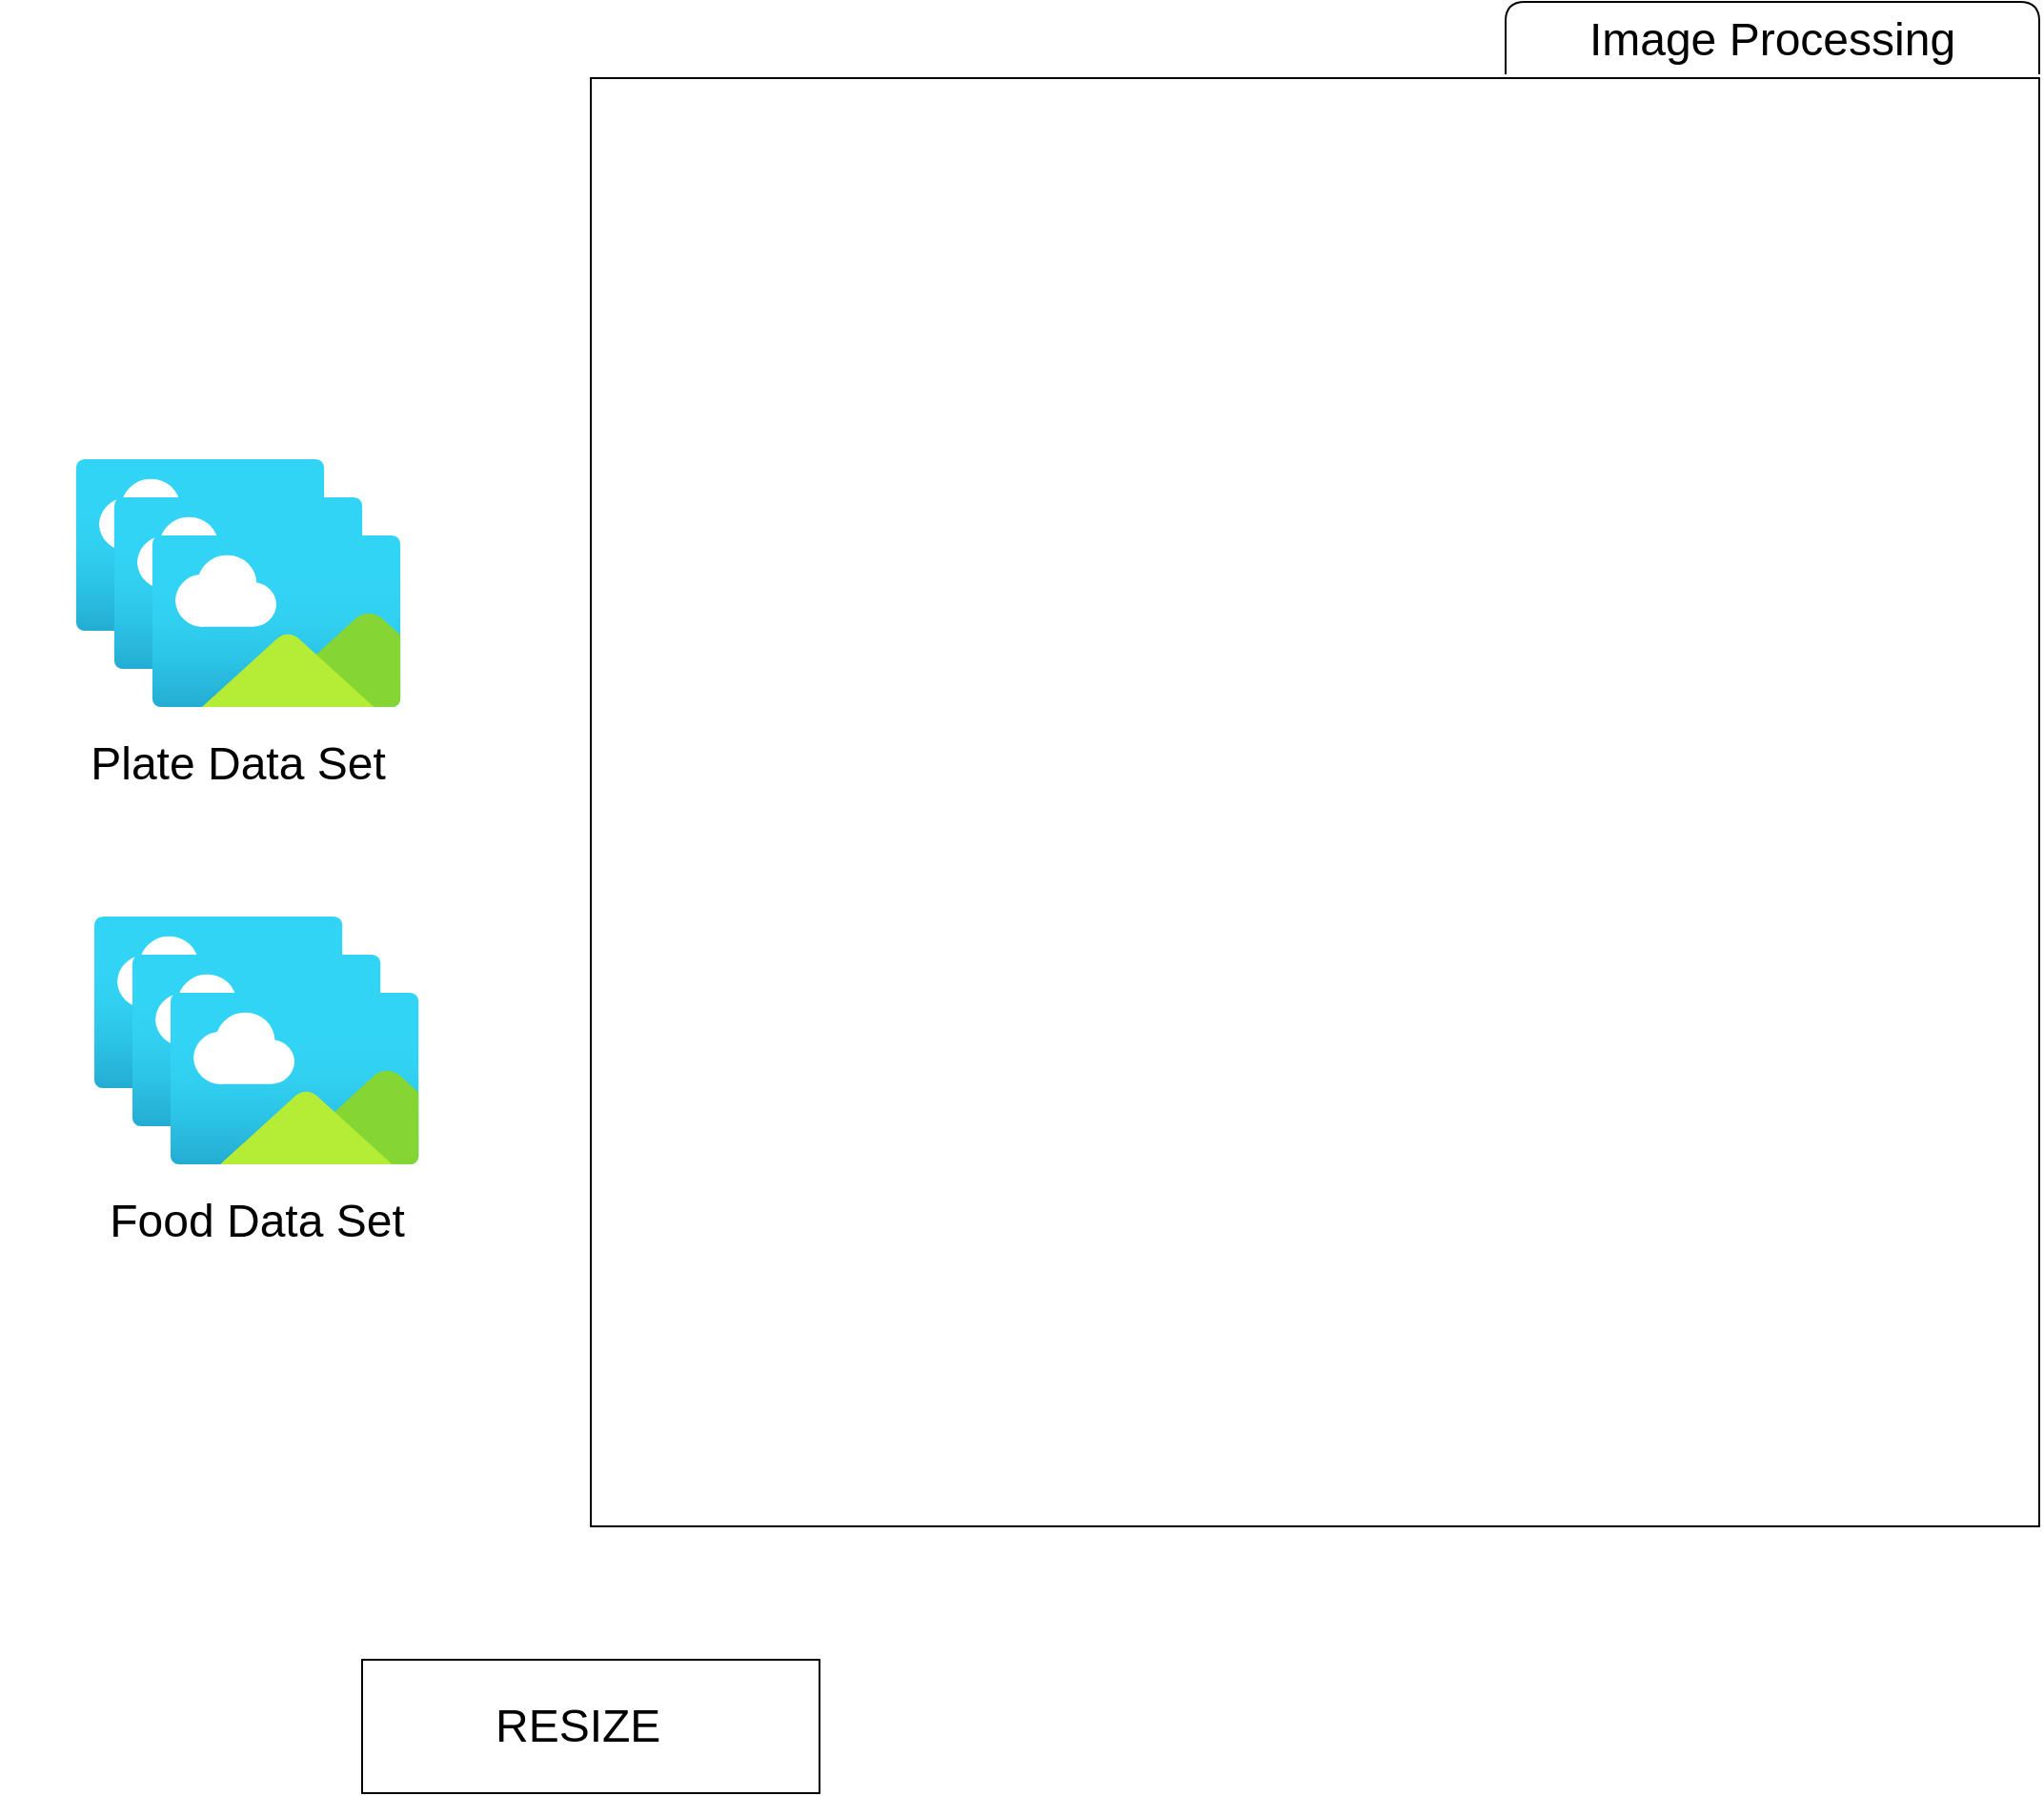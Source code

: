 <mxfile version="13.10.6" type="github">
  <diagram name="Page-1" id="12e1b939-464a-85fe-373e-61e167be1490">
    <mxGraphModel dx="1577" dy="1103" grid="1" gridSize="10" guides="1" tooltips="1" connect="1" arrows="1" fold="1" page="1" pageScale="1.5" pageWidth="1169" pageHeight="826" background="#ffffff" math="0" shadow="0">
      <root>
        <mxCell id="0" />
        <mxCell id="1" parent="0" />
        <mxCell id="QaM1sbVamnLzecE5Oj-k-1" value="" style="whiteSpace=wrap;html=1;aspect=fixed;" vertex="1" parent="1">
          <mxGeometry x="430" y="120" width="760" height="760" as="geometry" />
        </mxCell>
        <mxCell id="QaM1sbVamnLzecE5Oj-k-7" value="" style="aspect=fixed;html=1;points=[];align=center;image;fontSize=12;image=img/lib/azure2/general/Image.svg;" vertex="1" parent="1">
          <mxGeometry x="159.55" y="320" width="130.91" height="90" as="geometry" />
        </mxCell>
        <mxCell id="QaM1sbVamnLzecE5Oj-k-11" value="" style="aspect=fixed;html=1;points=[];align=center;image;fontSize=12;image=img/lib/azure2/general/Image.svg;" vertex="1" parent="1">
          <mxGeometry x="179.55" y="340" width="130.91" height="90" as="geometry" />
        </mxCell>
        <mxCell id="QaM1sbVamnLzecE5Oj-k-12" value="" style="aspect=fixed;html=1;points=[];align=center;image;fontSize=12;image=img/lib/azure2/general/Image.svg;" vertex="1" parent="1">
          <mxGeometry x="199.55" y="360" width="130.91" height="90" as="geometry" />
        </mxCell>
        <mxCell id="QaM1sbVamnLzecE5Oj-k-13" value="" style="aspect=fixed;html=1;points=[];align=center;image;fontSize=12;image=img/lib/azure2/general/Image.svg;" vertex="1" parent="1">
          <mxGeometry x="169.1" y="560" width="130.91" height="90" as="geometry" />
        </mxCell>
        <mxCell id="QaM1sbVamnLzecE5Oj-k-14" value="" style="aspect=fixed;html=1;points=[];align=center;image;fontSize=12;image=img/lib/azure2/general/Image.svg;" vertex="1" parent="1">
          <mxGeometry x="189.1" y="580" width="130.91" height="90" as="geometry" />
        </mxCell>
        <mxCell id="QaM1sbVamnLzecE5Oj-k-15" value="" style="aspect=fixed;html=1;points=[];align=center;image;fontSize=12;image=img/lib/azure2/general/Image.svg;" vertex="1" parent="1">
          <mxGeometry x="209.1" y="600" width="130.91" height="90" as="geometry" />
        </mxCell>
        <mxCell id="QaM1sbVamnLzecE5Oj-k-16" value="&lt;font style=&quot;font-size: 24px&quot;&gt;Plate Data Set&lt;/font&gt;" style="text;html=1;strokeColor=none;fillColor=none;align=center;verticalAlign=middle;whiteSpace=wrap;rounded=0;" vertex="1" parent="1">
          <mxGeometry x="120" y="460" width="250" height="40" as="geometry" />
        </mxCell>
        <mxCell id="QaM1sbVamnLzecE5Oj-k-18" value="&lt;font style=&quot;font-size: 24px&quot;&gt;Food Data Set&lt;/font&gt;" style="text;html=1;strokeColor=none;fillColor=none;align=center;verticalAlign=middle;whiteSpace=wrap;rounded=0;" vertex="1" parent="1">
          <mxGeometry x="129.55" y="700" width="250" height="40" as="geometry" />
        </mxCell>
        <mxCell id="QaM1sbVamnLzecE5Oj-k-22" value="" style="endArrow=none;html=1;" edge="1" parent="1">
          <mxGeometry width="50" height="50" relative="1" as="geometry">
            <mxPoint x="910" y="118" as="sourcePoint" />
            <mxPoint x="1190" y="118" as="targetPoint" />
            <Array as="points">
              <mxPoint x="910" y="80" />
              <mxPoint x="1160" y="80" />
              <mxPoint x="1190" y="80" />
            </Array>
          </mxGeometry>
        </mxCell>
        <mxCell id="QaM1sbVamnLzecE5Oj-k-23" value="&lt;font size=&quot;5&quot;&gt;Image Processing&lt;/font&gt;" style="text;html=1;strokeColor=none;fillColor=none;align=center;verticalAlign=middle;whiteSpace=wrap;rounded=0;" vertex="1" parent="1">
          <mxGeometry x="940" y="90" width="220" height="20" as="geometry" />
        </mxCell>
        <mxCell id="QaM1sbVamnLzecE5Oj-k-24" value="&lt;font style=&quot;font-size: 24px&quot;&gt;RESIZE &amp;nbsp;&lt;/font&gt;" style="rounded=0;whiteSpace=wrap;html=1;" vertex="1" parent="1">
          <mxGeometry x="310" y="950" width="240" height="70" as="geometry" />
        </mxCell>
      </root>
    </mxGraphModel>
  </diagram>
</mxfile>
